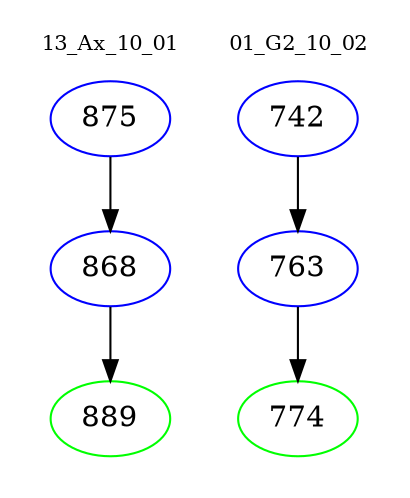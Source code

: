 digraph{
subgraph cluster_0 {
color = white
label = "13_Ax_10_01";
fontsize=10;
T0_875 [label="875", color="blue"]
T0_875 -> T0_868 [color="black"]
T0_868 [label="868", color="blue"]
T0_868 -> T0_889 [color="black"]
T0_889 [label="889", color="green"]
}
subgraph cluster_1 {
color = white
label = "01_G2_10_02";
fontsize=10;
T1_742 [label="742", color="blue"]
T1_742 -> T1_763 [color="black"]
T1_763 [label="763", color="blue"]
T1_763 -> T1_774 [color="black"]
T1_774 [label="774", color="green"]
}
}
